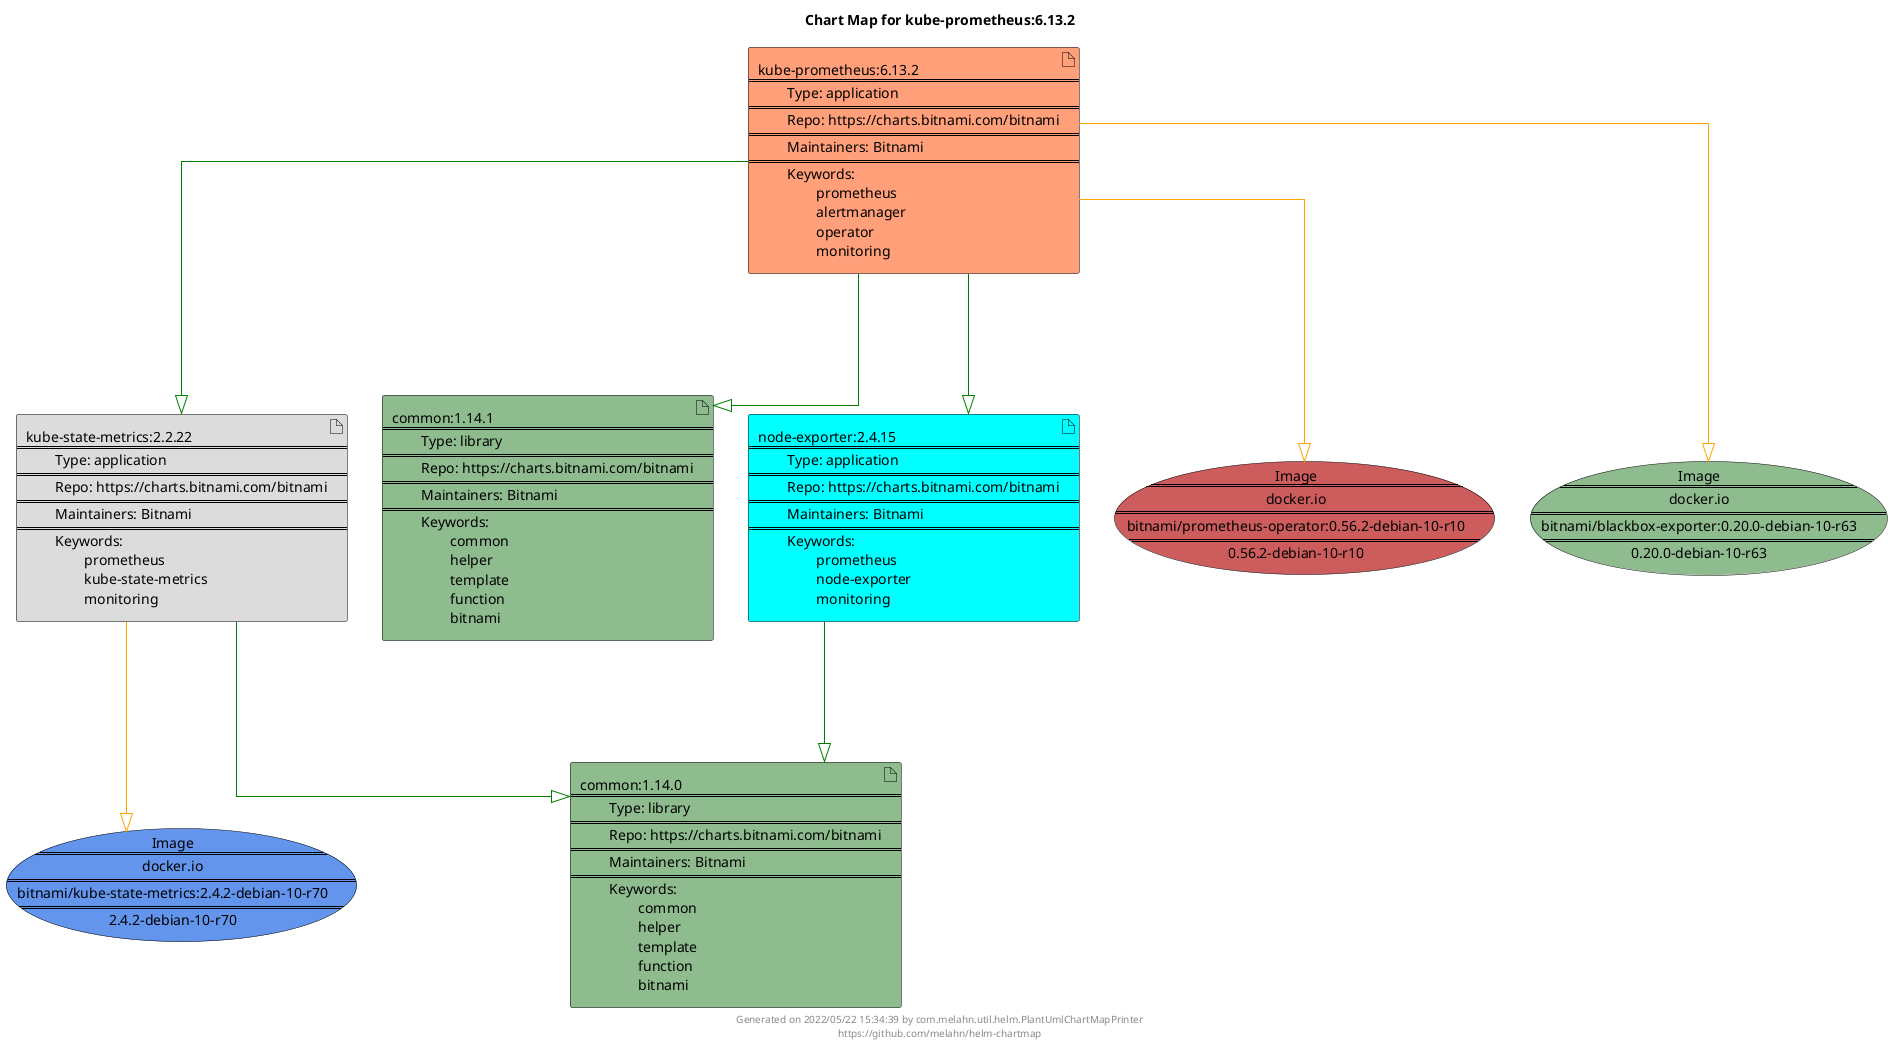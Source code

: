 @startuml
skinparam linetype ortho
skinparam backgroundColor white
skinparam usecaseBorderColor black
skinparam usecaseArrowColor LightSlateGray
skinparam artifactBorderColor black
skinparam artifactArrowColor LightSlateGray

title Chart Map for kube-prometheus:6.13.2

'There are 5 referenced Helm Charts
artifact "kube-prometheus:6.13.2\n====\n\tType: application\n====\n\tRepo: https://charts.bitnami.com/bitnami\n====\n\tMaintainers: Bitnami\n====\n\tKeywords: \n\t\tprometheus\n\t\talertmanager\n\t\toperator\n\t\tmonitoring" as kube_prometheus_6_13_2 #LightSalmon
artifact "common:1.14.0\n====\n\tType: library\n====\n\tRepo: https://charts.bitnami.com/bitnami\n====\n\tMaintainers: Bitnami\n====\n\tKeywords: \n\t\tcommon\n\t\thelper\n\t\ttemplate\n\t\tfunction\n\t\tbitnami" as common_1_14_0 #DarkSeaGreen
artifact "kube-state-metrics:2.2.22\n====\n\tType: application\n====\n\tRepo: https://charts.bitnami.com/bitnami\n====\n\tMaintainers: Bitnami\n====\n\tKeywords: \n\t\tprometheus\n\t\tkube-state-metrics\n\t\tmonitoring" as kube_state_metrics_2_2_22 #Gainsboro
artifact "common:1.14.1\n====\n\tType: library\n====\n\tRepo: https://charts.bitnami.com/bitnami\n====\n\tMaintainers: Bitnami\n====\n\tKeywords: \n\t\tcommon\n\t\thelper\n\t\ttemplate\n\t\tfunction\n\t\tbitnami" as common_1_14_1 #DarkSeaGreen
artifact "node-exporter:2.4.15\n====\n\tType: application\n====\n\tRepo: https://charts.bitnami.com/bitnami\n====\n\tMaintainers: Bitnami\n====\n\tKeywords: \n\t\tprometheus\n\t\tnode-exporter\n\t\tmonitoring" as node_exporter_2_4_15 #Aqua

'There are 3 referenced Docker Images
usecase "Image\n====\ndocker.io\n====\nbitnami/prometheus-operator:0.56.2-debian-10-r10\n====\n0.56.2-debian-10-r10" as docker_io_bitnami_prometheus_operator_0_56_2_debian_10_r10 #IndianRed
usecase "Image\n====\ndocker.io\n====\nbitnami/kube-state-metrics:2.4.2-debian-10-r70\n====\n2.4.2-debian-10-r70" as docker_io_bitnami_kube_state_metrics_2_4_2_debian_10_r70 #CornflowerBlue
usecase "Image\n====\ndocker.io\n====\nbitnami/blackbox-exporter:0.20.0-debian-10-r63\n====\n0.20.0-debian-10-r63" as docker_io_bitnami_blackbox_exporter_0_20_0_debian_10_r63 #DarkSeaGreen

'Chart Dependencies
kube_prometheus_6_13_2--[#green]-|>node_exporter_2_4_15
node_exporter_2_4_15--[#green]-|>common_1_14_0
kube_prometheus_6_13_2--[#green]-|>kube_state_metrics_2_2_22
kube_state_metrics_2_2_22--[#green]-|>common_1_14_0
kube_prometheus_6_13_2--[#green]-|>common_1_14_1
kube_prometheus_6_13_2--[#orange]-|>docker_io_bitnami_blackbox_exporter_0_20_0_debian_10_r63
kube_prometheus_6_13_2--[#orange]-|>docker_io_bitnami_prometheus_operator_0_56_2_debian_10_r10
kube_state_metrics_2_2_22--[#orange]-|>docker_io_bitnami_kube_state_metrics_2_4_2_debian_10_r70

center footer Generated on 2022/05/22 15:34:39 by com.melahn.util.helm.PlantUmlChartMapPrinter\nhttps://github.com/melahn/helm-chartmap
@enduml
